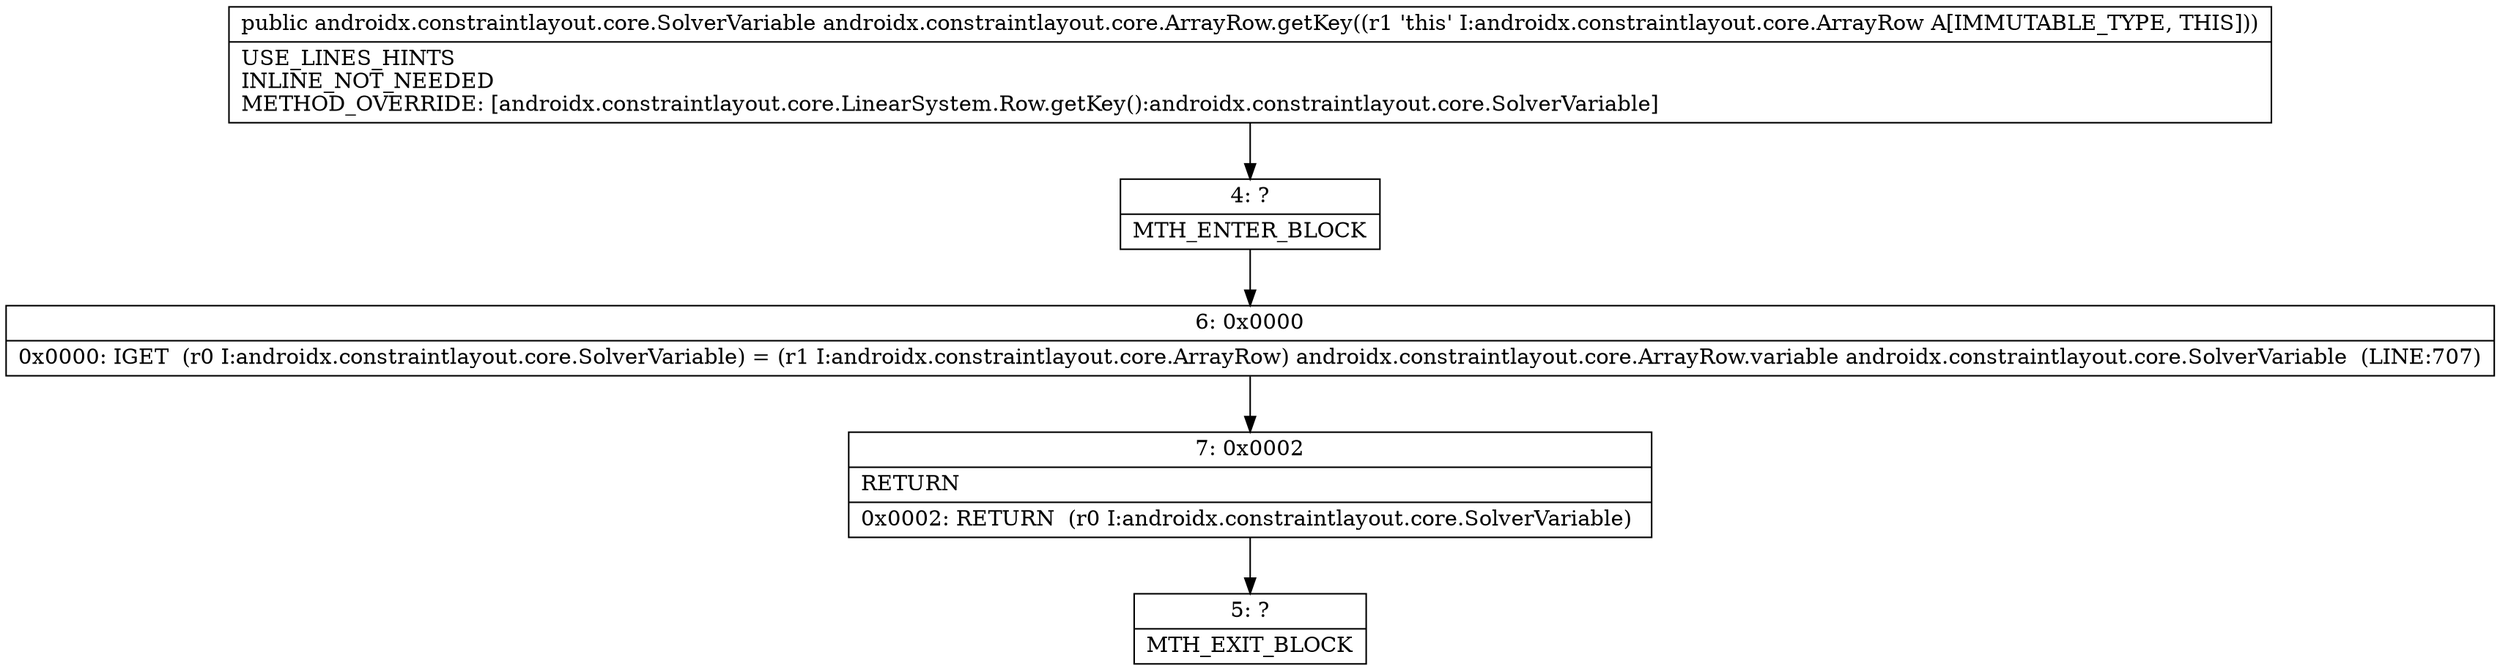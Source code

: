 digraph "CFG forandroidx.constraintlayout.core.ArrayRow.getKey()Landroidx\/constraintlayout\/core\/SolverVariable;" {
Node_4 [shape=record,label="{4\:\ ?|MTH_ENTER_BLOCK\l}"];
Node_6 [shape=record,label="{6\:\ 0x0000|0x0000: IGET  (r0 I:androidx.constraintlayout.core.SolverVariable) = (r1 I:androidx.constraintlayout.core.ArrayRow) androidx.constraintlayout.core.ArrayRow.variable androidx.constraintlayout.core.SolverVariable  (LINE:707)\l}"];
Node_7 [shape=record,label="{7\:\ 0x0002|RETURN\l|0x0002: RETURN  (r0 I:androidx.constraintlayout.core.SolverVariable) \l}"];
Node_5 [shape=record,label="{5\:\ ?|MTH_EXIT_BLOCK\l}"];
MethodNode[shape=record,label="{public androidx.constraintlayout.core.SolverVariable androidx.constraintlayout.core.ArrayRow.getKey((r1 'this' I:androidx.constraintlayout.core.ArrayRow A[IMMUTABLE_TYPE, THIS]))  | USE_LINES_HINTS\lINLINE_NOT_NEEDED\lMETHOD_OVERRIDE: [androidx.constraintlayout.core.LinearSystem.Row.getKey():androidx.constraintlayout.core.SolverVariable]\l}"];
MethodNode -> Node_4;Node_4 -> Node_6;
Node_6 -> Node_7;
Node_7 -> Node_5;
}

